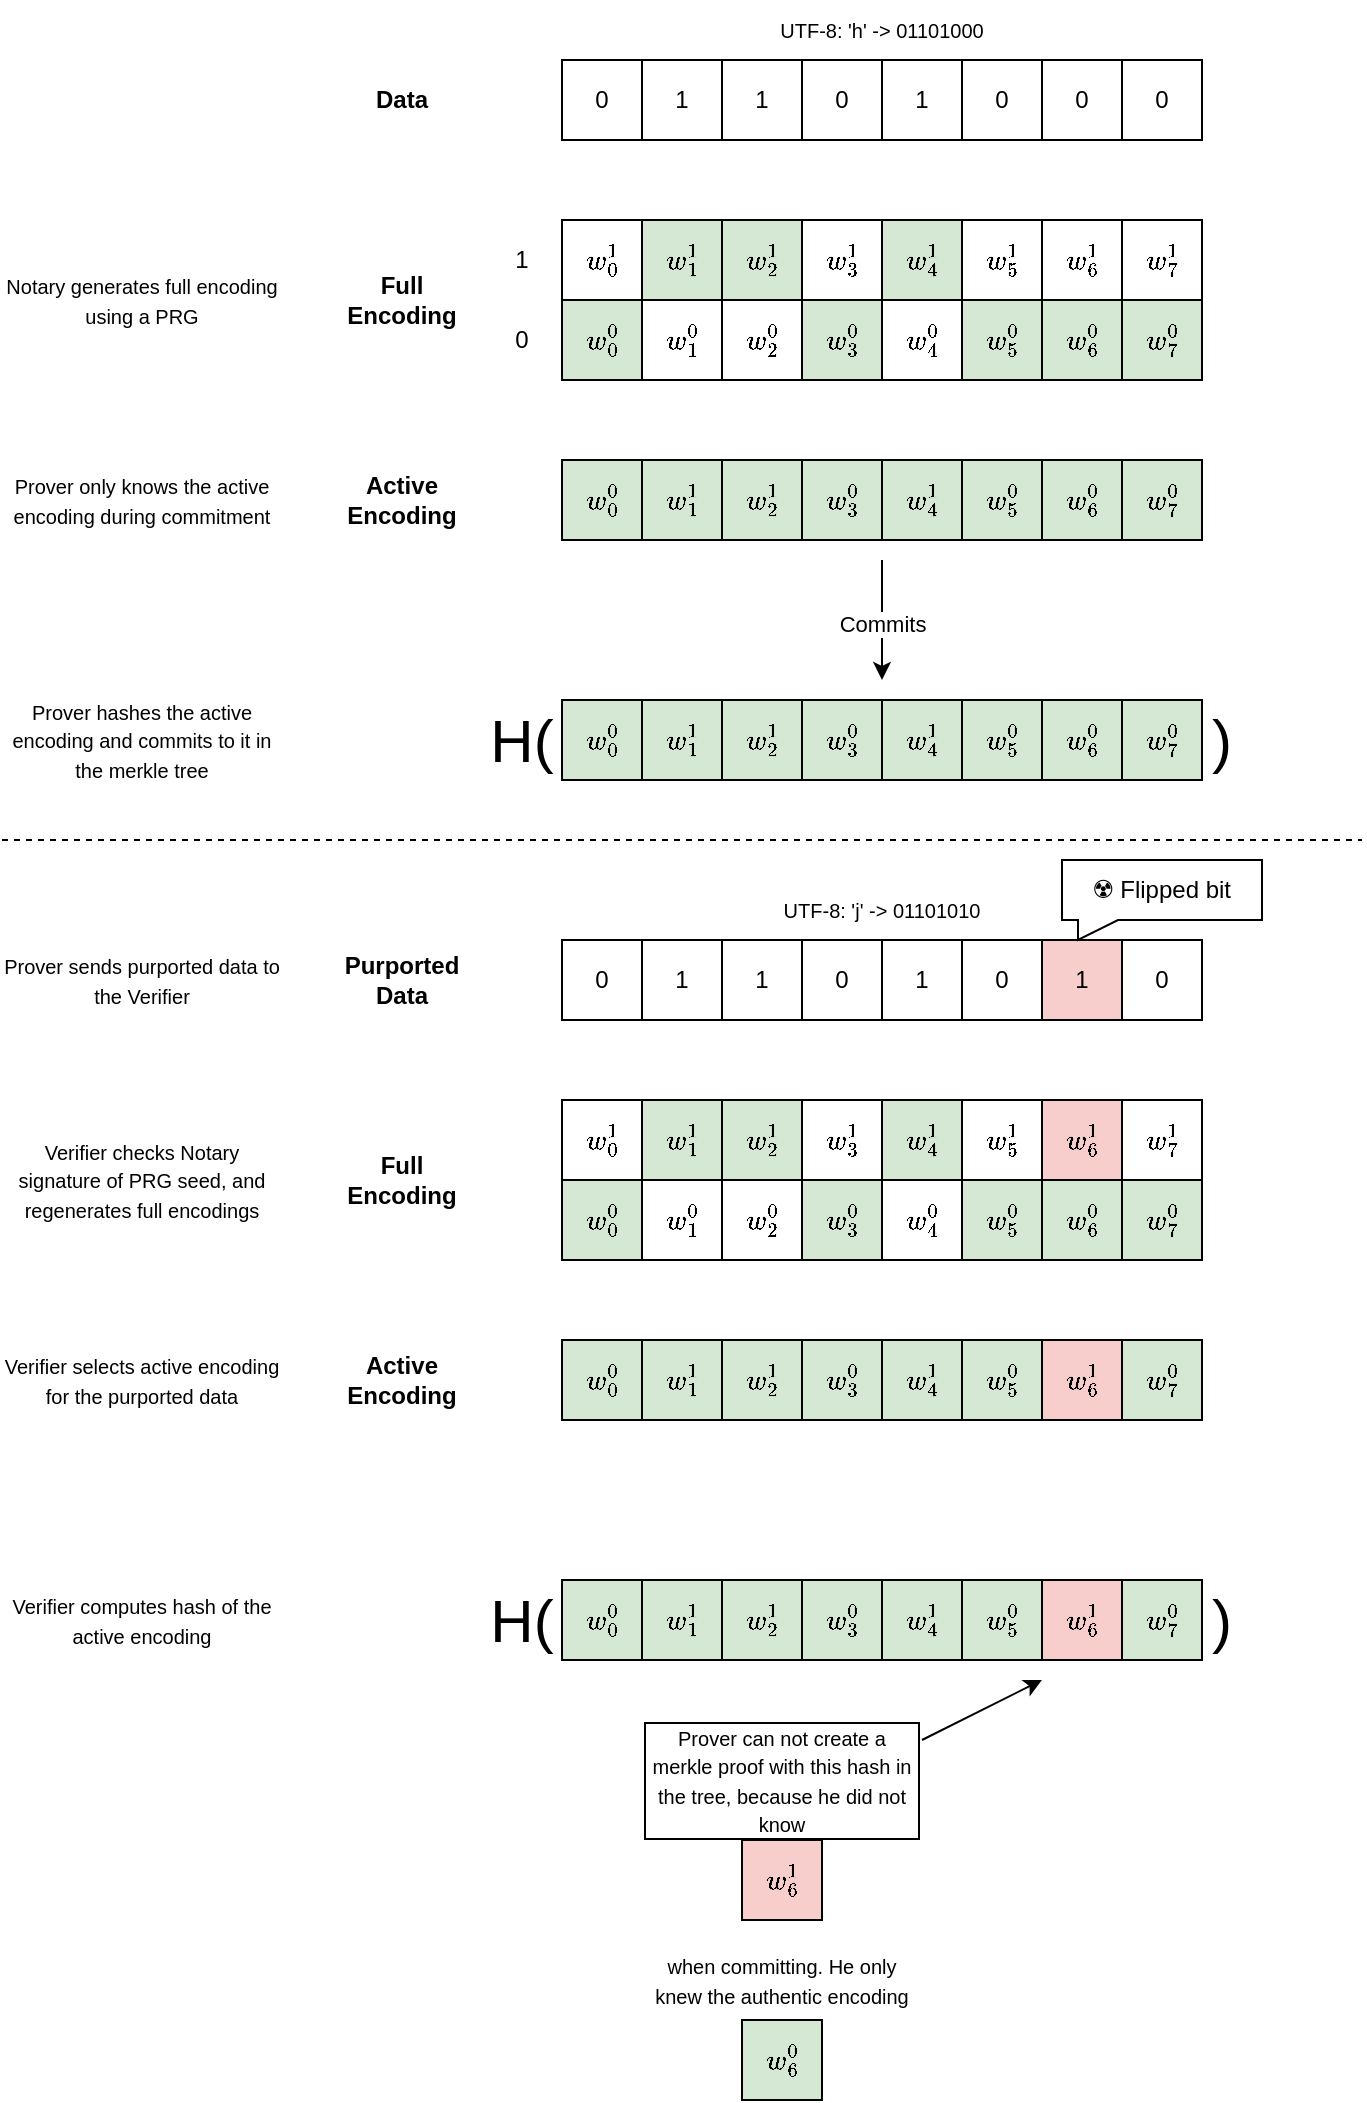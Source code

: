 <mxfile version="22.0.8" type="device">
  <diagram name="Page-1" id="OeXwliGOqlnER99A9c5q">
    <mxGraphModel dx="1039" dy="509" grid="1" gridSize="10" guides="1" tooltips="1" connect="1" arrows="1" fold="1" page="1" pageScale="1" pageWidth="827" pageHeight="1169" math="1" shadow="0">
      <root>
        <mxCell id="0" />
        <mxCell id="1" parent="0" />
        <mxCell id="NpA3MupIFTiq58dDBDXs-1" value="0" style="whiteSpace=wrap;html=1;aspect=fixed;" parent="1" vertex="1">
          <mxGeometry x="320" y="80" width="40" height="40" as="geometry" />
        </mxCell>
        <mxCell id="NpA3MupIFTiq58dDBDXs-4" value="1" style="whiteSpace=wrap;html=1;aspect=fixed;" parent="1" vertex="1">
          <mxGeometry x="360" y="80" width="40" height="40" as="geometry" />
        </mxCell>
        <mxCell id="NpA3MupIFTiq58dDBDXs-5" value="1" style="whiteSpace=wrap;html=1;aspect=fixed;" parent="1" vertex="1">
          <mxGeometry x="400" y="80" width="40" height="40" as="geometry" />
        </mxCell>
        <mxCell id="NpA3MupIFTiq58dDBDXs-6" value="0" style="whiteSpace=wrap;html=1;aspect=fixed;" parent="1" vertex="1">
          <mxGeometry x="440" y="80" width="40" height="40" as="geometry" />
        </mxCell>
        <mxCell id="NpA3MupIFTiq58dDBDXs-7" value="1" style="whiteSpace=wrap;html=1;aspect=fixed;" parent="1" vertex="1">
          <mxGeometry x="480" y="80" width="40" height="40" as="geometry" />
        </mxCell>
        <mxCell id="NpA3MupIFTiq58dDBDXs-8" value="0" style="whiteSpace=wrap;html=1;aspect=fixed;" parent="1" vertex="1">
          <mxGeometry x="520" y="80" width="40" height="40" as="geometry" />
        </mxCell>
        <mxCell id="NpA3MupIFTiq58dDBDXs-9" value="0" style="whiteSpace=wrap;html=1;aspect=fixed;" parent="1" vertex="1">
          <mxGeometry x="560" y="80" width="40" height="40" as="geometry" />
        </mxCell>
        <mxCell id="NpA3MupIFTiq58dDBDXs-10" value="0" style="whiteSpace=wrap;html=1;aspect=fixed;" parent="1" vertex="1">
          <mxGeometry x="600" y="80" width="40" height="40" as="geometry" />
        </mxCell>
        <mxCell id="NpA3MupIFTiq58dDBDXs-12" value="$$w_0^1$$" style="whiteSpace=wrap;html=1;aspect=fixed;fontColor=#000000;" parent="1" vertex="1">
          <mxGeometry x="320" y="160" width="40" height="40" as="geometry" />
        </mxCell>
        <mxCell id="NpA3MupIFTiq58dDBDXs-13" value="$$w_1^1$$" style="whiteSpace=wrap;html=1;aspect=fixed;fillStyle=auto;fillColor=#d5e8d4;fontColor=#000000;" parent="1" vertex="1">
          <mxGeometry x="360" y="160" width="40" height="40" as="geometry" />
        </mxCell>
        <mxCell id="NpA3MupIFTiq58dDBDXs-14" value="$$w_2^1$$" style="whiteSpace=wrap;html=1;aspect=fixed;fillStyle=auto;fillColor=#d5e8d4;fontColor=#000000;" parent="1" vertex="1">
          <mxGeometry x="400" y="160" width="40" height="40" as="geometry" />
        </mxCell>
        <mxCell id="NpA3MupIFTiq58dDBDXs-15" value="$$w_3^1$$" style="whiteSpace=wrap;html=1;aspect=fixed;fontColor=#000000;" parent="1" vertex="1">
          <mxGeometry x="440" y="160" width="40" height="40" as="geometry" />
        </mxCell>
        <mxCell id="NpA3MupIFTiq58dDBDXs-16" value="$$w_4^1$$" style="whiteSpace=wrap;html=1;aspect=fixed;fillStyle=auto;fillColor=#d5e8d4;fontColor=#000000;" parent="1" vertex="1">
          <mxGeometry x="480" y="160" width="40" height="40" as="geometry" />
        </mxCell>
        <mxCell id="NpA3MupIFTiq58dDBDXs-17" value="$$w_5^1$$" style="whiteSpace=wrap;html=1;aspect=fixed;fontColor=#000000;" parent="1" vertex="1">
          <mxGeometry x="520" y="160" width="40" height="40" as="geometry" />
        </mxCell>
        <mxCell id="NpA3MupIFTiq58dDBDXs-18" value="$$w_6^1$$" style="whiteSpace=wrap;html=1;aspect=fixed;fontColor=#000000;" parent="1" vertex="1">
          <mxGeometry x="560" y="160" width="40" height="40" as="geometry" />
        </mxCell>
        <mxCell id="NpA3MupIFTiq58dDBDXs-19" value="$$w_7^1$$" style="whiteSpace=wrap;html=1;aspect=fixed;fontColor=#000000;" parent="1" vertex="1">
          <mxGeometry x="600" y="160" width="40" height="40" as="geometry" />
        </mxCell>
        <mxCell id="NpA3MupIFTiq58dDBDXs-36" value="$$w_0^0$$" style="whiteSpace=wrap;html=1;aspect=fixed;fillColor=#D5E8D4;fontColor=#000000;" parent="1" vertex="1">
          <mxGeometry x="320" y="200" width="40" height="40" as="geometry" />
        </mxCell>
        <mxCell id="NpA3MupIFTiq58dDBDXs-37" value="$$w_1^0$$" style="whiteSpace=wrap;html=1;aspect=fixed;fontColor=#000000;" parent="1" vertex="1">
          <mxGeometry x="360" y="200" width="40" height="40" as="geometry" />
        </mxCell>
        <mxCell id="NpA3MupIFTiq58dDBDXs-38" value="$$w_2^0$$" style="whiteSpace=wrap;html=1;aspect=fixed;fontColor=#000000;" parent="1" vertex="1">
          <mxGeometry x="400" y="200" width="40" height="40" as="geometry" />
        </mxCell>
        <mxCell id="NpA3MupIFTiq58dDBDXs-39" value="$$w_3^0$$" style="whiteSpace=wrap;html=1;aspect=fixed;fillColor=#D5E8D4;fontColor=#000000;" parent="1" vertex="1">
          <mxGeometry x="440" y="200" width="40" height="40" as="geometry" />
        </mxCell>
        <mxCell id="NpA3MupIFTiq58dDBDXs-40" value="$$w_4^0$$" style="whiteSpace=wrap;html=1;aspect=fixed;fontColor=#000000;" parent="1" vertex="1">
          <mxGeometry x="480" y="200" width="40" height="40" as="geometry" />
        </mxCell>
        <mxCell id="NpA3MupIFTiq58dDBDXs-41" value="$$w_5^0$$" style="whiteSpace=wrap;html=1;aspect=fixed;fillColor=#D5E8D4;fontColor=#000000;" parent="1" vertex="1">
          <mxGeometry x="520" y="200" width="40" height="40" as="geometry" />
        </mxCell>
        <mxCell id="NpA3MupIFTiq58dDBDXs-42" value="$$w_6^0$$" style="whiteSpace=wrap;html=1;aspect=fixed;fillColor=#D5E8D4;fontColor=#000000;" parent="1" vertex="1">
          <mxGeometry x="560" y="200" width="40" height="40" as="geometry" />
        </mxCell>
        <mxCell id="NpA3MupIFTiq58dDBDXs-43" value="$$w_7^0$$" style="whiteSpace=wrap;html=1;aspect=fixed;fillColor=#D5E8D4;fontColor=#000000;" parent="1" vertex="1">
          <mxGeometry x="600" y="200" width="40" height="40" as="geometry" />
        </mxCell>
        <mxCell id="qIlj4OkVHRwQaVCLI-OZ-1" value="$$w_1^1$$" style="whiteSpace=wrap;html=1;aspect=fixed;fillStyle=auto;fillColor=#d5e8d4;fontColor=#000000;" parent="1" vertex="1">
          <mxGeometry x="360" y="280" width="40" height="40" as="geometry" />
        </mxCell>
        <mxCell id="qIlj4OkVHRwQaVCLI-OZ-2" value="$$w_2^1$$" style="whiteSpace=wrap;html=1;aspect=fixed;fillStyle=auto;fillColor=#d5e8d4;fontColor=#000000;" parent="1" vertex="1">
          <mxGeometry x="400" y="280" width="40" height="40" as="geometry" />
        </mxCell>
        <mxCell id="qIlj4OkVHRwQaVCLI-OZ-3" value="$$w_4^1$$" style="whiteSpace=wrap;html=1;aspect=fixed;fillStyle=auto;fillColor=#d5e8d4;fontColor=#000000;" parent="1" vertex="1">
          <mxGeometry x="480" y="280" width="40" height="40" as="geometry" />
        </mxCell>
        <mxCell id="qIlj4OkVHRwQaVCLI-OZ-4" value="$$w_0^0$$" style="whiteSpace=wrap;html=1;aspect=fixed;fillColor=#D5E8D4;fontColor=#000000;" parent="1" vertex="1">
          <mxGeometry x="320" y="280" width="40" height="40" as="geometry" />
        </mxCell>
        <mxCell id="qIlj4OkVHRwQaVCLI-OZ-5" value="$$w_3^0$$" style="whiteSpace=wrap;html=1;aspect=fixed;fillColor=#D5E8D4;fontColor=#000000;" parent="1" vertex="1">
          <mxGeometry x="440" y="280" width="40" height="40" as="geometry" />
        </mxCell>
        <mxCell id="qIlj4OkVHRwQaVCLI-OZ-6" value="$$w_5^0$$" style="whiteSpace=wrap;html=1;aspect=fixed;fillColor=#D5E8D4;fontColor=#000000;" parent="1" vertex="1">
          <mxGeometry x="520" y="280" width="40" height="40" as="geometry" />
        </mxCell>
        <mxCell id="qIlj4OkVHRwQaVCLI-OZ-7" value="$$w_6^0$$" style="whiteSpace=wrap;html=1;aspect=fixed;fillColor=#D5E8D4;fontColor=#000000;" parent="1" vertex="1">
          <mxGeometry x="560" y="280" width="40" height="40" as="geometry" />
        </mxCell>
        <mxCell id="qIlj4OkVHRwQaVCLI-OZ-8" value="$$w_7^0$$" style="whiteSpace=wrap;html=1;aspect=fixed;fillColor=#D5E8D4;fontColor=#000000;" parent="1" vertex="1">
          <mxGeometry x="600" y="280" width="40" height="40" as="geometry" />
        </mxCell>
        <mxCell id="qIlj4OkVHRwQaVCLI-OZ-9" value="$$w_1^1$$" style="whiteSpace=wrap;html=1;aspect=fixed;fillStyle=auto;fillColor=#d5e8d4;fontColor=#000000;" parent="1" vertex="1">
          <mxGeometry x="360" y="400" width="40" height="40" as="geometry" />
        </mxCell>
        <mxCell id="qIlj4OkVHRwQaVCLI-OZ-10" value="$$w_2^1$$" style="whiteSpace=wrap;html=1;aspect=fixed;fillStyle=auto;fillColor=#d5e8d4;fontColor=#000000;" parent="1" vertex="1">
          <mxGeometry x="400" y="400" width="40" height="40" as="geometry" />
        </mxCell>
        <mxCell id="qIlj4OkVHRwQaVCLI-OZ-11" value="$$w_4^1$$" style="whiteSpace=wrap;html=1;aspect=fixed;fillStyle=auto;fillColor=#d5e8d4;fontColor=#000000;" parent="1" vertex="1">
          <mxGeometry x="480" y="400" width="40" height="40" as="geometry" />
        </mxCell>
        <mxCell id="qIlj4OkVHRwQaVCLI-OZ-12" value="$$w_0^0$$" style="whiteSpace=wrap;html=1;aspect=fixed;fillColor=#D5E8D4;fontColor=#000000;" parent="1" vertex="1">
          <mxGeometry x="320" y="400" width="40" height="40" as="geometry" />
        </mxCell>
        <mxCell id="qIlj4OkVHRwQaVCLI-OZ-13" value="$$w_3^0$$" style="whiteSpace=wrap;html=1;aspect=fixed;fillColor=#D5E8D4;fontColor=#000000;" parent="1" vertex="1">
          <mxGeometry x="440" y="400" width="40" height="40" as="geometry" />
        </mxCell>
        <mxCell id="qIlj4OkVHRwQaVCLI-OZ-14" value="$$w_5^0$$" style="whiteSpace=wrap;html=1;aspect=fixed;fillColor=#D5E8D4;fontColor=#000000;" parent="1" vertex="1">
          <mxGeometry x="520" y="400" width="40" height="40" as="geometry" />
        </mxCell>
        <mxCell id="qIlj4OkVHRwQaVCLI-OZ-15" value="$$w_6^0$$" style="whiteSpace=wrap;html=1;aspect=fixed;fillColor=#D5E8D4;fontColor=#000000;" parent="1" vertex="1">
          <mxGeometry x="560" y="400" width="40" height="40" as="geometry" />
        </mxCell>
        <mxCell id="qIlj4OkVHRwQaVCLI-OZ-16" value="$$w_7^0$$" style="whiteSpace=wrap;html=1;aspect=fixed;fillColor=#D5E8D4;fontColor=#000000;" parent="1" vertex="1">
          <mxGeometry x="600" y="400" width="40" height="40" as="geometry" />
        </mxCell>
        <mxCell id="qIlj4OkVHRwQaVCLI-OZ-18" value="0" style="whiteSpace=wrap;html=1;aspect=fixed;" parent="1" vertex="1">
          <mxGeometry x="320" y="520" width="40" height="40" as="geometry" />
        </mxCell>
        <mxCell id="qIlj4OkVHRwQaVCLI-OZ-19" value="1" style="whiteSpace=wrap;html=1;aspect=fixed;" parent="1" vertex="1">
          <mxGeometry x="360" y="520" width="40" height="40" as="geometry" />
        </mxCell>
        <mxCell id="qIlj4OkVHRwQaVCLI-OZ-20" value="1" style="whiteSpace=wrap;html=1;aspect=fixed;" parent="1" vertex="1">
          <mxGeometry x="400" y="520" width="40" height="40" as="geometry" />
        </mxCell>
        <mxCell id="qIlj4OkVHRwQaVCLI-OZ-21" value="0" style="whiteSpace=wrap;html=1;aspect=fixed;" parent="1" vertex="1">
          <mxGeometry x="440" y="520" width="40" height="40" as="geometry" />
        </mxCell>
        <mxCell id="qIlj4OkVHRwQaVCLI-OZ-22" value="1" style="whiteSpace=wrap;html=1;aspect=fixed;" parent="1" vertex="1">
          <mxGeometry x="480" y="520" width="40" height="40" as="geometry" />
        </mxCell>
        <mxCell id="qIlj4OkVHRwQaVCLI-OZ-23" value="0" style="whiteSpace=wrap;html=1;aspect=fixed;" parent="1" vertex="1">
          <mxGeometry x="520" y="520" width="40" height="40" as="geometry" />
        </mxCell>
        <mxCell id="qIlj4OkVHRwQaVCLI-OZ-24" value="1" style="whiteSpace=wrap;html=1;aspect=fixed;fillColor=#F8CECC;" parent="1" vertex="1">
          <mxGeometry x="560" y="520" width="40" height="40" as="geometry" />
        </mxCell>
        <mxCell id="qIlj4OkVHRwQaVCLI-OZ-25" value="0" style="whiteSpace=wrap;html=1;aspect=fixed;" parent="1" vertex="1">
          <mxGeometry x="600" y="520" width="40" height="40" as="geometry" />
        </mxCell>
        <mxCell id="qIlj4OkVHRwQaVCLI-OZ-26" value="$$w_0^1$$" style="whiteSpace=wrap;html=1;aspect=fixed;fontColor=#000000;" parent="1" vertex="1">
          <mxGeometry x="320" y="600" width="40" height="40" as="geometry" />
        </mxCell>
        <mxCell id="qIlj4OkVHRwQaVCLI-OZ-27" value="$$w_1^1$$" style="whiteSpace=wrap;html=1;aspect=fixed;fillStyle=auto;fillColor=#d5e8d4;fontColor=#000000;" parent="1" vertex="1">
          <mxGeometry x="360" y="600" width="40" height="40" as="geometry" />
        </mxCell>
        <mxCell id="qIlj4OkVHRwQaVCLI-OZ-28" value="$$w_2^1$$" style="whiteSpace=wrap;html=1;aspect=fixed;fillStyle=auto;fillColor=#d5e8d4;fontColor=#000000;" parent="1" vertex="1">
          <mxGeometry x="400" y="600" width="40" height="40" as="geometry" />
        </mxCell>
        <mxCell id="qIlj4OkVHRwQaVCLI-OZ-29" value="$$w_3^1$$" style="whiteSpace=wrap;html=1;aspect=fixed;fontColor=#000000;" parent="1" vertex="1">
          <mxGeometry x="440" y="600" width="40" height="40" as="geometry" />
        </mxCell>
        <mxCell id="qIlj4OkVHRwQaVCLI-OZ-30" value="$$w_4^1$$" style="whiteSpace=wrap;html=1;aspect=fixed;fillStyle=auto;fillColor=#d5e8d4;fontColor=#000000;" parent="1" vertex="1">
          <mxGeometry x="480" y="600" width="40" height="40" as="geometry" />
        </mxCell>
        <mxCell id="qIlj4OkVHRwQaVCLI-OZ-31" value="$$w_5^1$$" style="whiteSpace=wrap;html=1;aspect=fixed;fontColor=#000000;" parent="1" vertex="1">
          <mxGeometry x="520" y="600" width="40" height="40" as="geometry" />
        </mxCell>
        <mxCell id="qIlj4OkVHRwQaVCLI-OZ-32" value="$$w_6^1$$" style="whiteSpace=wrap;html=1;aspect=fixed;fillColor=#F8CECC;fontColor=#000000;" parent="1" vertex="1">
          <mxGeometry x="560" y="600" width="40" height="40" as="geometry" />
        </mxCell>
        <mxCell id="qIlj4OkVHRwQaVCLI-OZ-33" value="$$w_7^1$$" style="whiteSpace=wrap;html=1;aspect=fixed;fontColor=#000000;" parent="1" vertex="1">
          <mxGeometry x="600" y="600" width="40" height="40" as="geometry" />
        </mxCell>
        <mxCell id="qIlj4OkVHRwQaVCLI-OZ-34" value="$$w_0^0$$" style="whiteSpace=wrap;html=1;aspect=fixed;fillColor=#D5E8D4;fontColor=#000000;" parent="1" vertex="1">
          <mxGeometry x="320" y="640" width="40" height="40" as="geometry" />
        </mxCell>
        <mxCell id="qIlj4OkVHRwQaVCLI-OZ-35" value="$$w_1^0$$" style="whiteSpace=wrap;html=1;aspect=fixed;fontColor=#000000;" parent="1" vertex="1">
          <mxGeometry x="360" y="640" width="40" height="40" as="geometry" />
        </mxCell>
        <mxCell id="qIlj4OkVHRwQaVCLI-OZ-36" value="$$w_2^0$$" style="whiteSpace=wrap;html=1;aspect=fixed;fontColor=#000000;" parent="1" vertex="1">
          <mxGeometry x="400" y="640" width="40" height="40" as="geometry" />
        </mxCell>
        <mxCell id="qIlj4OkVHRwQaVCLI-OZ-37" value="$$w_3^0$$" style="whiteSpace=wrap;html=1;aspect=fixed;fillColor=#D5E8D4;fontColor=#000000;" parent="1" vertex="1">
          <mxGeometry x="440" y="640" width="40" height="40" as="geometry" />
        </mxCell>
        <mxCell id="qIlj4OkVHRwQaVCLI-OZ-38" value="$$w_4^0$$" style="whiteSpace=wrap;html=1;aspect=fixed;fontColor=#000000;" parent="1" vertex="1">
          <mxGeometry x="480" y="640" width="40" height="40" as="geometry" />
        </mxCell>
        <mxCell id="qIlj4OkVHRwQaVCLI-OZ-39" value="$$w_5^0$$" style="whiteSpace=wrap;html=1;aspect=fixed;fillColor=#D5E8D4;fontColor=#000000;" parent="1" vertex="1">
          <mxGeometry x="520" y="640" width="40" height="40" as="geometry" />
        </mxCell>
        <mxCell id="qIlj4OkVHRwQaVCLI-OZ-40" value="$$w_6^0$$" style="whiteSpace=wrap;html=1;aspect=fixed;fillColor=#D5E8D4;fontColor=#000000;" parent="1" vertex="1">
          <mxGeometry x="560" y="640" width="40" height="40" as="geometry" />
        </mxCell>
        <mxCell id="qIlj4OkVHRwQaVCLI-OZ-41" value="$$w_7^0$$" style="whiteSpace=wrap;html=1;aspect=fixed;fillColor=#D5E8D4;fontColor=#000000;" parent="1" vertex="1">
          <mxGeometry x="600" y="640" width="40" height="40" as="geometry" />
        </mxCell>
        <mxCell id="qIlj4OkVHRwQaVCLI-OZ-42" value="$$w_1^1$$" style="whiteSpace=wrap;html=1;aspect=fixed;fillStyle=auto;fillColor=#d5e8d4;fontColor=#000000;" parent="1" vertex="1">
          <mxGeometry x="360" y="720" width="40" height="40" as="geometry" />
        </mxCell>
        <mxCell id="qIlj4OkVHRwQaVCLI-OZ-43" value="$$w_2^1$$" style="whiteSpace=wrap;html=1;aspect=fixed;fillStyle=auto;fillColor=#d5e8d4;fontColor=#000000;" parent="1" vertex="1">
          <mxGeometry x="400" y="720" width="40" height="40" as="geometry" />
        </mxCell>
        <mxCell id="qIlj4OkVHRwQaVCLI-OZ-44" value="$$w_4^1$$" style="whiteSpace=wrap;html=1;aspect=fixed;fillStyle=auto;fillColor=#d5e8d4;fontColor=#000000;" parent="1" vertex="1">
          <mxGeometry x="480" y="720" width="40" height="40" as="geometry" />
        </mxCell>
        <mxCell id="qIlj4OkVHRwQaVCLI-OZ-45" value="$$w_0^0$$" style="whiteSpace=wrap;html=1;aspect=fixed;fillColor=#D5E8D4;fontColor=#000000;" parent="1" vertex="1">
          <mxGeometry x="320" y="720" width="40" height="40" as="geometry" />
        </mxCell>
        <mxCell id="qIlj4OkVHRwQaVCLI-OZ-46" value="$$w_3^0$$" style="whiteSpace=wrap;html=1;aspect=fixed;fillColor=#D5E8D4;fontColor=#000000;" parent="1" vertex="1">
          <mxGeometry x="440" y="720" width="40" height="40" as="geometry" />
        </mxCell>
        <mxCell id="qIlj4OkVHRwQaVCLI-OZ-47" value="$$w_5^0$$" style="whiteSpace=wrap;html=1;aspect=fixed;fillColor=#D5E8D4;fontColor=#000000;" parent="1" vertex="1">
          <mxGeometry x="520" y="720" width="40" height="40" as="geometry" />
        </mxCell>
        <mxCell id="qIlj4OkVHRwQaVCLI-OZ-49" value="$$w_7^0$$" style="whiteSpace=wrap;html=1;aspect=fixed;fillColor=#D5E8D4;fontColor=#000000;" parent="1" vertex="1">
          <mxGeometry x="600" y="720" width="40" height="40" as="geometry" />
        </mxCell>
        <mxCell id="qIlj4OkVHRwQaVCLI-OZ-50" value="$$w_1^1$$" style="whiteSpace=wrap;html=1;aspect=fixed;fillStyle=auto;fillColor=#d5e8d4;fontColor=#000000;" parent="1" vertex="1">
          <mxGeometry x="360" y="840" width="40" height="40" as="geometry" />
        </mxCell>
        <mxCell id="qIlj4OkVHRwQaVCLI-OZ-51" value="$$w_2^1$$" style="whiteSpace=wrap;html=1;aspect=fixed;fillStyle=auto;fillColor=#d5e8d4;fontColor=#000000;" parent="1" vertex="1">
          <mxGeometry x="400" y="840" width="40" height="40" as="geometry" />
        </mxCell>
        <mxCell id="qIlj4OkVHRwQaVCLI-OZ-52" value="$$w_4^1$$" style="whiteSpace=wrap;html=1;aspect=fixed;fillStyle=auto;fillColor=#d5e8d4;fontColor=#000000;" parent="1" vertex="1">
          <mxGeometry x="480" y="840" width="40" height="40" as="geometry" />
        </mxCell>
        <mxCell id="qIlj4OkVHRwQaVCLI-OZ-53" value="$$w_0^0$$" style="whiteSpace=wrap;html=1;aspect=fixed;fillColor=#D5E8D4;fontColor=#000000;" parent="1" vertex="1">
          <mxGeometry x="320" y="840" width="40" height="40" as="geometry" />
        </mxCell>
        <mxCell id="qIlj4OkVHRwQaVCLI-OZ-54" value="$$w_3^0$$" style="whiteSpace=wrap;html=1;aspect=fixed;fillColor=#D5E8D4;fontColor=#000000;" parent="1" vertex="1">
          <mxGeometry x="440" y="840" width="40" height="40" as="geometry" />
        </mxCell>
        <mxCell id="qIlj4OkVHRwQaVCLI-OZ-55" value="$$w_5^0$$" style="whiteSpace=wrap;html=1;aspect=fixed;fillColor=#D5E8D4;fontColor=#000000;" parent="1" vertex="1">
          <mxGeometry x="520" y="840" width="40" height="40" as="geometry" />
        </mxCell>
        <mxCell id="qIlj4OkVHRwQaVCLI-OZ-57" value="$$w_7^0$$" style="whiteSpace=wrap;html=1;aspect=fixed;fillColor=#D5E8D4;fontColor=#000000;" parent="1" vertex="1">
          <mxGeometry x="600" y="840" width="40" height="40" as="geometry" />
        </mxCell>
        <mxCell id="qIlj4OkVHRwQaVCLI-OZ-58" value="$$w_6^1$$" style="whiteSpace=wrap;html=1;aspect=fixed;fillColor=#F8CECC;fontColor=#000000;" parent="1" vertex="1">
          <mxGeometry x="560" y="720" width="40" height="40" as="geometry" />
        </mxCell>
        <mxCell id="qIlj4OkVHRwQaVCLI-OZ-59" value="$$w_6^1$$" style="whiteSpace=wrap;html=1;aspect=fixed;fillColor=#F8CECC;fontColor=#000000;" parent="1" vertex="1">
          <mxGeometry x="560" y="840" width="40" height="40" as="geometry" />
        </mxCell>
        <mxCell id="qIlj4OkVHRwQaVCLI-OZ-60" value="Full&lt;br&gt;Encoding" style="text;html=1;strokeColor=none;fillColor=none;align=center;verticalAlign=middle;whiteSpace=wrap;rounded=0;fontStyle=1" parent="1" vertex="1">
          <mxGeometry x="200" y="160" width="80" height="80" as="geometry" />
        </mxCell>
        <mxCell id="qIlj4OkVHRwQaVCLI-OZ-61" value="1" style="text;html=1;strokeColor=none;fillColor=none;align=center;verticalAlign=middle;whiteSpace=wrap;rounded=0;" parent="1" vertex="1">
          <mxGeometry x="280" y="160" width="40" height="40" as="geometry" />
        </mxCell>
        <mxCell id="qIlj4OkVHRwQaVCLI-OZ-62" value="0" style="text;html=1;strokeColor=none;fillColor=none;align=center;verticalAlign=middle;whiteSpace=wrap;rounded=0;" parent="1" vertex="1">
          <mxGeometry x="280" y="200" width="40" height="40" as="geometry" />
        </mxCell>
        <mxCell id="qIlj4OkVHRwQaVCLI-OZ-63" value="Data" style="text;html=1;strokeColor=none;fillColor=none;align=center;verticalAlign=middle;whiteSpace=wrap;rounded=0;fontStyle=1" parent="1" vertex="1">
          <mxGeometry x="200" y="80" width="80" height="40" as="geometry" />
        </mxCell>
        <mxCell id="qIlj4OkVHRwQaVCLI-OZ-64" value="Active&lt;br&gt;Encoding" style="text;html=1;strokeColor=none;fillColor=none;align=center;verticalAlign=middle;whiteSpace=wrap;rounded=0;fontStyle=1" parent="1" vertex="1">
          <mxGeometry x="200" y="280" width="80" height="40" as="geometry" />
        </mxCell>
        <mxCell id="qIlj4OkVHRwQaVCLI-OZ-65" value="Full&lt;br data-darkreader-inline-border=&quot;&quot; style=&quot;border-color: var(--border-color); --darkreader-inline-border: var(--darkreader-border--border-color);&quot;&gt;Encoding" style="text;html=1;strokeColor=none;fillColor=none;align=center;verticalAlign=middle;whiteSpace=wrap;rounded=0;fontStyle=1" parent="1" vertex="1">
          <mxGeometry x="200" y="600" width="80" height="80" as="geometry" />
        </mxCell>
        <mxCell id="qIlj4OkVHRwQaVCLI-OZ-66" value="Purported&lt;br&gt;Data" style="text;html=1;strokeColor=none;fillColor=none;align=center;verticalAlign=middle;whiteSpace=wrap;rounded=0;fontStyle=1" parent="1" vertex="1">
          <mxGeometry x="200" y="520" width="80" height="40" as="geometry" />
        </mxCell>
        <mxCell id="qIlj4OkVHRwQaVCLI-OZ-67" value="Active&lt;br style=&quot;border-color: var(--border-color);&quot;&gt;Encoding" style="text;html=1;strokeColor=none;fillColor=none;align=center;verticalAlign=middle;whiteSpace=wrap;rounded=0;fontStyle=1" parent="1" vertex="1">
          <mxGeometry x="200" y="720" width="80" height="40" as="geometry" />
        </mxCell>
        <mxCell id="qIlj4OkVHRwQaVCLI-OZ-68" value="" style="endArrow=none;dashed=1;html=1;rounded=0;" parent="1" edge="1">
          <mxGeometry width="50" height="50" relative="1" as="geometry">
            <mxPoint x="40" y="470" as="sourcePoint" />
            <mxPoint x="720" y="470" as="targetPoint" />
          </mxGeometry>
        </mxCell>
        <mxCell id="qIlj4OkVHRwQaVCLI-OZ-70" value="&lt;font style=&quot;font-size: 10px;&quot;&gt;Notary generates full encoding using a PRG&lt;/font&gt;" style="text;html=1;strokeColor=none;fillColor=none;align=center;verticalAlign=middle;whiteSpace=wrap;rounded=0;" parent="1" vertex="1">
          <mxGeometry x="40" y="180" width="140" height="40" as="geometry" />
        </mxCell>
        <mxCell id="qIlj4OkVHRwQaVCLI-OZ-76" value="&lt;font style=&quot;font-size: 10px;&quot;&gt;Prover only knows the active encoding during commitment&lt;/font&gt;" style="text;html=1;strokeColor=none;fillColor=none;align=center;verticalAlign=middle;whiteSpace=wrap;rounded=0;" parent="1" vertex="1">
          <mxGeometry x="40" y="280" width="140" height="40" as="geometry" />
        </mxCell>
        <mxCell id="qIlj4OkVHRwQaVCLI-OZ-77" value="&lt;font style=&quot;font-size: 10px;&quot;&gt;Prover hashes the active encoding and commits to it in the merkle tree&lt;/font&gt;" style="text;html=1;strokeColor=none;fillColor=none;align=center;verticalAlign=middle;whiteSpace=wrap;rounded=0;" parent="1" vertex="1">
          <mxGeometry x="40" y="400" width="140" height="40" as="geometry" />
        </mxCell>
        <mxCell id="qIlj4OkVHRwQaVCLI-OZ-78" value="&lt;font style=&quot;font-size: 30px; font-weight: normal;&quot;&gt;H(&lt;/font&gt;" style="text;html=1;strokeColor=none;fillColor=none;align=center;verticalAlign=middle;whiteSpace=wrap;rounded=0;fontStyle=1" parent="1" vertex="1">
          <mxGeometry x="280" y="400" width="40" height="40" as="geometry" />
        </mxCell>
        <mxCell id="qIlj4OkVHRwQaVCLI-OZ-79" value="&lt;font style=&quot;font-size: 30px; font-weight: normal;&quot;&gt;)&lt;/font&gt;" style="text;html=1;strokeColor=none;fillColor=none;align=center;verticalAlign=middle;whiteSpace=wrap;rounded=0;fontStyle=1" parent="1" vertex="1">
          <mxGeometry x="640" y="400" width="20" height="40" as="geometry" />
        </mxCell>
        <mxCell id="qIlj4OkVHRwQaVCLI-OZ-80" value="&lt;font style=&quot;font-size: 30px; font-weight: normal;&quot;&gt;H(&lt;/font&gt;" style="text;html=1;strokeColor=none;fillColor=none;align=center;verticalAlign=middle;whiteSpace=wrap;rounded=0;fontStyle=1" parent="1" vertex="1">
          <mxGeometry x="280" y="840" width="40" height="40" as="geometry" />
        </mxCell>
        <mxCell id="qIlj4OkVHRwQaVCLI-OZ-81" value="&lt;font style=&quot;font-size: 30px; font-weight: normal;&quot;&gt;)&lt;/font&gt;" style="text;html=1;strokeColor=none;fillColor=none;align=center;verticalAlign=middle;whiteSpace=wrap;rounded=0;fontStyle=1" parent="1" vertex="1">
          <mxGeometry x="640" y="840" width="20" height="40" as="geometry" />
        </mxCell>
        <mxCell id="qIlj4OkVHRwQaVCLI-OZ-82" value="&lt;font style=&quot;font-size: 10px;&quot;&gt;Prover sends purported data to the Verifier&lt;/font&gt;" style="text;html=1;strokeColor=none;fillColor=none;align=center;verticalAlign=middle;whiteSpace=wrap;rounded=0;" parent="1" vertex="1">
          <mxGeometry x="40" y="520" width="140" height="40" as="geometry" />
        </mxCell>
        <mxCell id="qIlj4OkVHRwQaVCLI-OZ-83" value="&lt;font style=&quot;font-size: 10px;&quot;&gt;Verifier checks Notary signature of PRG seed, and regenerates full encodings&lt;/font&gt;" style="text;html=1;strokeColor=none;fillColor=none;align=center;verticalAlign=middle;whiteSpace=wrap;rounded=0;" parent="1" vertex="1">
          <mxGeometry x="40" y="620" width="140" height="40" as="geometry" />
        </mxCell>
        <mxCell id="qIlj4OkVHRwQaVCLI-OZ-84" value="&lt;font style=&quot;font-size: 10px;&quot;&gt;Verifier selects active encoding for the purported data&lt;/font&gt;" style="text;html=1;strokeColor=none;fillColor=none;align=center;verticalAlign=middle;whiteSpace=wrap;rounded=0;" parent="1" vertex="1">
          <mxGeometry x="40" y="720" width="140" height="40" as="geometry" />
        </mxCell>
        <mxCell id="qIlj4OkVHRwQaVCLI-OZ-85" value="&lt;font style=&quot;font-size: 10px;&quot;&gt;Verifier computes hash of the active encoding&lt;/font&gt;" style="text;html=1;strokeColor=none;fillColor=none;align=center;verticalAlign=middle;whiteSpace=wrap;rounded=0;" parent="1" vertex="1">
          <mxGeometry x="40" y="840" width="140" height="40" as="geometry" />
        </mxCell>
        <mxCell id="qIlj4OkVHRwQaVCLI-OZ-86" value="&lt;font style=&quot;font-size: 10px;&quot;&gt;UTF-8: &#39;h&#39; -&amp;gt; 01101000&lt;/font&gt;" style="text;html=1;strokeColor=none;fillColor=none;align=center;verticalAlign=middle;whiteSpace=wrap;rounded=0;" parent="1" vertex="1">
          <mxGeometry x="410" y="50" width="140" height="30" as="geometry" />
        </mxCell>
        <mxCell id="qIlj4OkVHRwQaVCLI-OZ-87" value="" style="endArrow=classic;html=1;rounded=0;" parent="1" edge="1">
          <mxGeometry width="50" height="50" relative="1" as="geometry">
            <mxPoint x="480" y="330" as="sourcePoint" />
            <mxPoint x="480" y="390" as="targetPoint" />
          </mxGeometry>
        </mxCell>
        <mxCell id="qIlj4OkVHRwQaVCLI-OZ-88" value="Commits" style="edgeLabel;html=1;align=center;verticalAlign=middle;resizable=0;points=[];" parent="qIlj4OkVHRwQaVCLI-OZ-87" vertex="1" connectable="0">
          <mxGeometry x="-0.229" relative="1" as="geometry">
            <mxPoint y="9" as="offset" />
          </mxGeometry>
        </mxCell>
        <mxCell id="qIlj4OkVHRwQaVCLI-OZ-89" value="&lt;font style=&quot;font-size: 10px;&quot;&gt;UTF-8: &#39;j&#39; -&amp;gt; 01101010&lt;/font&gt;" style="text;html=1;strokeColor=none;fillColor=none;align=center;verticalAlign=middle;whiteSpace=wrap;rounded=0;" parent="1" vertex="1">
          <mxGeometry x="410" y="490" width="140" height="30" as="geometry" />
        </mxCell>
        <mxCell id="qIlj4OkVHRwQaVCLI-OZ-90" value="☢️ Flipped bit" style="shape=callout;whiteSpace=wrap;html=1;perimeter=calloutPerimeter;size=10;position=0.08;position2=0.08;" parent="1" vertex="1">
          <mxGeometry x="570" y="480" width="100" height="40" as="geometry" />
        </mxCell>
        <mxCell id="qIlj4OkVHRwQaVCLI-OZ-92" value="&lt;font style=&quot;font-size: 10px;&quot;&gt;Prover can not create a merkle proof with this hash in the tree, because he did not know&lt;/font&gt;" style="text;html=1;strokeColor=none;fillColor=none;align=center;verticalAlign=middle;whiteSpace=wrap;rounded=0;labelBorderColor=default;" parent="1" vertex="1">
          <mxGeometry x="360" y="920" width="140" height="40" as="geometry" />
        </mxCell>
        <mxCell id="qIlj4OkVHRwQaVCLI-OZ-93" value="&lt;font style=&quot;font-size: 10px;&quot;&gt;when committing. He only knew the authentic encoding&lt;/font&gt;" style="text;html=1;strokeColor=none;fillColor=none;align=center;verticalAlign=middle;whiteSpace=wrap;rounded=0;" parent="1" vertex="1">
          <mxGeometry x="360" y="1020" width="140" height="40" as="geometry" />
        </mxCell>
        <mxCell id="qIlj4OkVHRwQaVCLI-OZ-94" value="$$w_6^1$$" style="whiteSpace=wrap;html=1;aspect=fixed;fillColor=#F8CECC;fontColor=#000000;" parent="1" vertex="1">
          <mxGeometry x="410" y="970" width="40" height="40" as="geometry" />
        </mxCell>
        <mxCell id="qIlj4OkVHRwQaVCLI-OZ-95" value="$$w_6^0$$" style="whiteSpace=wrap;html=1;aspect=fixed;fillColor=#D5E8D4;fontColor=#000000;" parent="1" vertex="1">
          <mxGeometry x="410" y="1060" width="40" height="40" as="geometry" />
        </mxCell>
        <mxCell id="qIlj4OkVHRwQaVCLI-OZ-96" value="" style="endArrow=classic;html=1;rounded=0;exitX=1;exitY=0;exitDx=0;exitDy=0;" parent="1" source="qIlj4OkVHRwQaVCLI-OZ-92" edge="1">
          <mxGeometry width="50" height="50" relative="1" as="geometry">
            <mxPoint x="530" y="930" as="sourcePoint" />
            <mxPoint x="560" y="890" as="targetPoint" />
          </mxGeometry>
        </mxCell>
      </root>
    </mxGraphModel>
  </diagram>
</mxfile>
